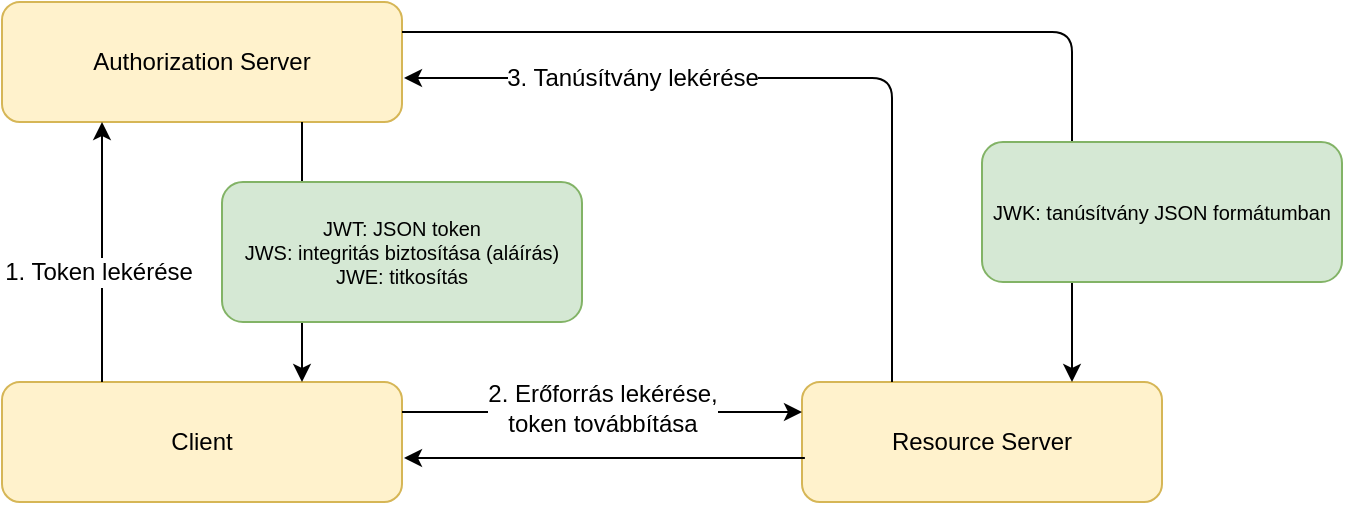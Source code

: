 <mxfile version="12.7.2" type="device"><diagram id="ltyGkiFBrgWqE2nH1toe" name="Page-1"><mxGraphModel dx="1995" dy="1136" grid="1" gridSize="10" guides="1" tooltips="1" connect="1" arrows="1" fold="1" page="1" pageScale="1" pageWidth="850" pageHeight="1100" math="0" shadow="0"><root><mxCell id="0"/><mxCell id="1" parent="0"/><mxCell id="TYySTQFcuKOGLceCuBL--1" value="Authorization Server" style="rounded=1;whiteSpace=wrap;html=1;fillColor=#fff2cc;strokeColor=#d6b656;" vertex="1" parent="1"><mxGeometry x="170" y="80" width="200" height="60" as="geometry"/></mxCell><mxCell id="TYySTQFcuKOGLceCuBL--2" value="Resource Server" style="rounded=1;whiteSpace=wrap;html=1;fillColor=#fff2cc;strokeColor=#d6b656;" vertex="1" parent="1"><mxGeometry x="570" y="270" width="180" height="60" as="geometry"/></mxCell><mxCell id="TYySTQFcuKOGLceCuBL--3" value="Client" style="rounded=1;whiteSpace=wrap;html=1;fillColor=#fff2cc;strokeColor=#d6b656;" vertex="1" parent="1"><mxGeometry x="170" y="270" width="200" height="60" as="geometry"/></mxCell><mxCell id="TYySTQFcuKOGLceCuBL--4" value="" style="endArrow=classic;html=1;entryX=0.25;entryY=1;entryDx=0;entryDy=0;exitX=0.25;exitY=0;exitDx=0;exitDy=0;" edge="1" parent="1" source="TYySTQFcuKOGLceCuBL--3" target="TYySTQFcuKOGLceCuBL--1"><mxGeometry width="50" height="50" relative="1" as="geometry"><mxPoint x="400" y="600" as="sourcePoint"/><mxPoint x="450" y="550" as="targetPoint"/></mxGeometry></mxCell><mxCell id="TYySTQFcuKOGLceCuBL--5" value="1. Token lekérése" style="text;html=1;align=center;verticalAlign=middle;resizable=0;points=[];labelBackgroundColor=#ffffff;" vertex="1" connectable="0" parent="TYySTQFcuKOGLceCuBL--4"><mxGeometry x="-0.144" y="2" relative="1" as="geometry"><mxPoint as="offset"/></mxGeometry></mxCell><mxCell id="TYySTQFcuKOGLceCuBL--6" value="" style="endArrow=classic;html=1;exitX=0.75;exitY=1;exitDx=0;exitDy=0;entryX=0.75;entryY=0;entryDx=0;entryDy=0;" edge="1" parent="1" source="TYySTQFcuKOGLceCuBL--1" target="TYySTQFcuKOGLceCuBL--3"><mxGeometry width="50" height="50" relative="1" as="geometry"><mxPoint x="400" y="600" as="sourcePoint"/><mxPoint x="450" y="550" as="targetPoint"/></mxGeometry></mxCell><mxCell id="TYySTQFcuKOGLceCuBL--7" value="&lt;div style=&quot;font-size: 10px;&quot;&gt;JWT: JSON token&lt;/div&gt;&lt;div style=&quot;font-size: 10px;&quot;&gt;JWS: integritás biztosítása (aláírás)&lt;/div&gt;&lt;div style=&quot;font-size: 10px;&quot;&gt;JWE: titkosítás&lt;br style=&quot;font-size: 10px;&quot;&gt;&lt;/div&gt;" style="rounded=1;whiteSpace=wrap;html=1;fontSize=10;fillColor=#d5e8d4;strokeColor=#82b366;" vertex="1" parent="1"><mxGeometry x="280" y="170" width="180" height="70" as="geometry"/></mxCell><mxCell id="TYySTQFcuKOGLceCuBL--8" value="" style="endArrow=classic;html=1;entryX=0;entryY=0.25;entryDx=0;entryDy=0;" edge="1" parent="1" target="TYySTQFcuKOGLceCuBL--2"><mxGeometry width="50" height="50" relative="1" as="geometry"><mxPoint x="370" y="285" as="sourcePoint"/><mxPoint x="230" y="150" as="targetPoint"/></mxGeometry></mxCell><mxCell id="TYySTQFcuKOGLceCuBL--9" value="&lt;div&gt;2. Erőforrás lekérése, &lt;br&gt;&lt;/div&gt;&lt;div&gt;token továbbítása&lt;/div&gt;" style="text;html=1;align=center;verticalAlign=middle;resizable=0;points=[];labelBackgroundColor=#ffffff;" vertex="1" connectable="0" parent="TYySTQFcuKOGLceCuBL--8"><mxGeometry x="-0.144" y="2" relative="1" as="geometry"><mxPoint x="14" as="offset"/></mxGeometry></mxCell><mxCell id="TYySTQFcuKOGLceCuBL--10" value="" style="endArrow=classic;html=1;fontSize=10;entryX=1.005;entryY=0.633;entryDx=0;entryDy=0;entryPerimeter=0;exitX=0.008;exitY=0.633;exitDx=0;exitDy=0;exitPerimeter=0;" edge="1" parent="1" source="TYySTQFcuKOGLceCuBL--2" target="TYySTQFcuKOGLceCuBL--3"><mxGeometry width="50" height="50" relative="1" as="geometry"><mxPoint x="400" y="600" as="sourcePoint"/><mxPoint x="450" y="550" as="targetPoint"/></mxGeometry></mxCell><mxCell id="TYySTQFcuKOGLceCuBL--12" value="&lt;font style=&quot;font-size: 12px&quot;&gt;3. Tanúsítvány lekérése&lt;/font&gt;" style="endArrow=classic;html=1;fontSize=10;entryX=1.005;entryY=0.633;entryDx=0;entryDy=0;exitX=0.25;exitY=0;exitDx=0;exitDy=0;entryPerimeter=0;" edge="1" parent="1" source="TYySTQFcuKOGLceCuBL--2" target="TYySTQFcuKOGLceCuBL--1"><mxGeometry x="0.428" width="50" height="50" relative="1" as="geometry"><mxPoint x="400" y="600" as="sourcePoint"/><mxPoint x="450" y="550" as="targetPoint"/><Array as="points"><mxPoint x="615" y="118"/></Array><mxPoint as="offset"/></mxGeometry></mxCell><mxCell id="TYySTQFcuKOGLceCuBL--13" value="" style="endArrow=classic;html=1;fontSize=10;exitX=1;exitY=0.25;exitDx=0;exitDy=0;entryX=0.75;entryY=0;entryDx=0;entryDy=0;" edge="1" parent="1" source="TYySTQFcuKOGLceCuBL--1" target="TYySTQFcuKOGLceCuBL--2"><mxGeometry width="50" height="50" relative="1" as="geometry"><mxPoint x="400" y="600" as="sourcePoint"/><mxPoint x="450" y="550" as="targetPoint"/><Array as="points"><mxPoint x="705" y="95"/></Array></mxGeometry></mxCell><mxCell id="TYySTQFcuKOGLceCuBL--11" value="JWK: tanúsítvány JSON formátumban" style="rounded=1;whiteSpace=wrap;html=1;fontSize=10;fillColor=#d5e8d4;strokeColor=#82b366;" vertex="1" parent="1"><mxGeometry x="660" y="150" width="180" height="70" as="geometry"/></mxCell></root></mxGraphModel></diagram></mxfile>